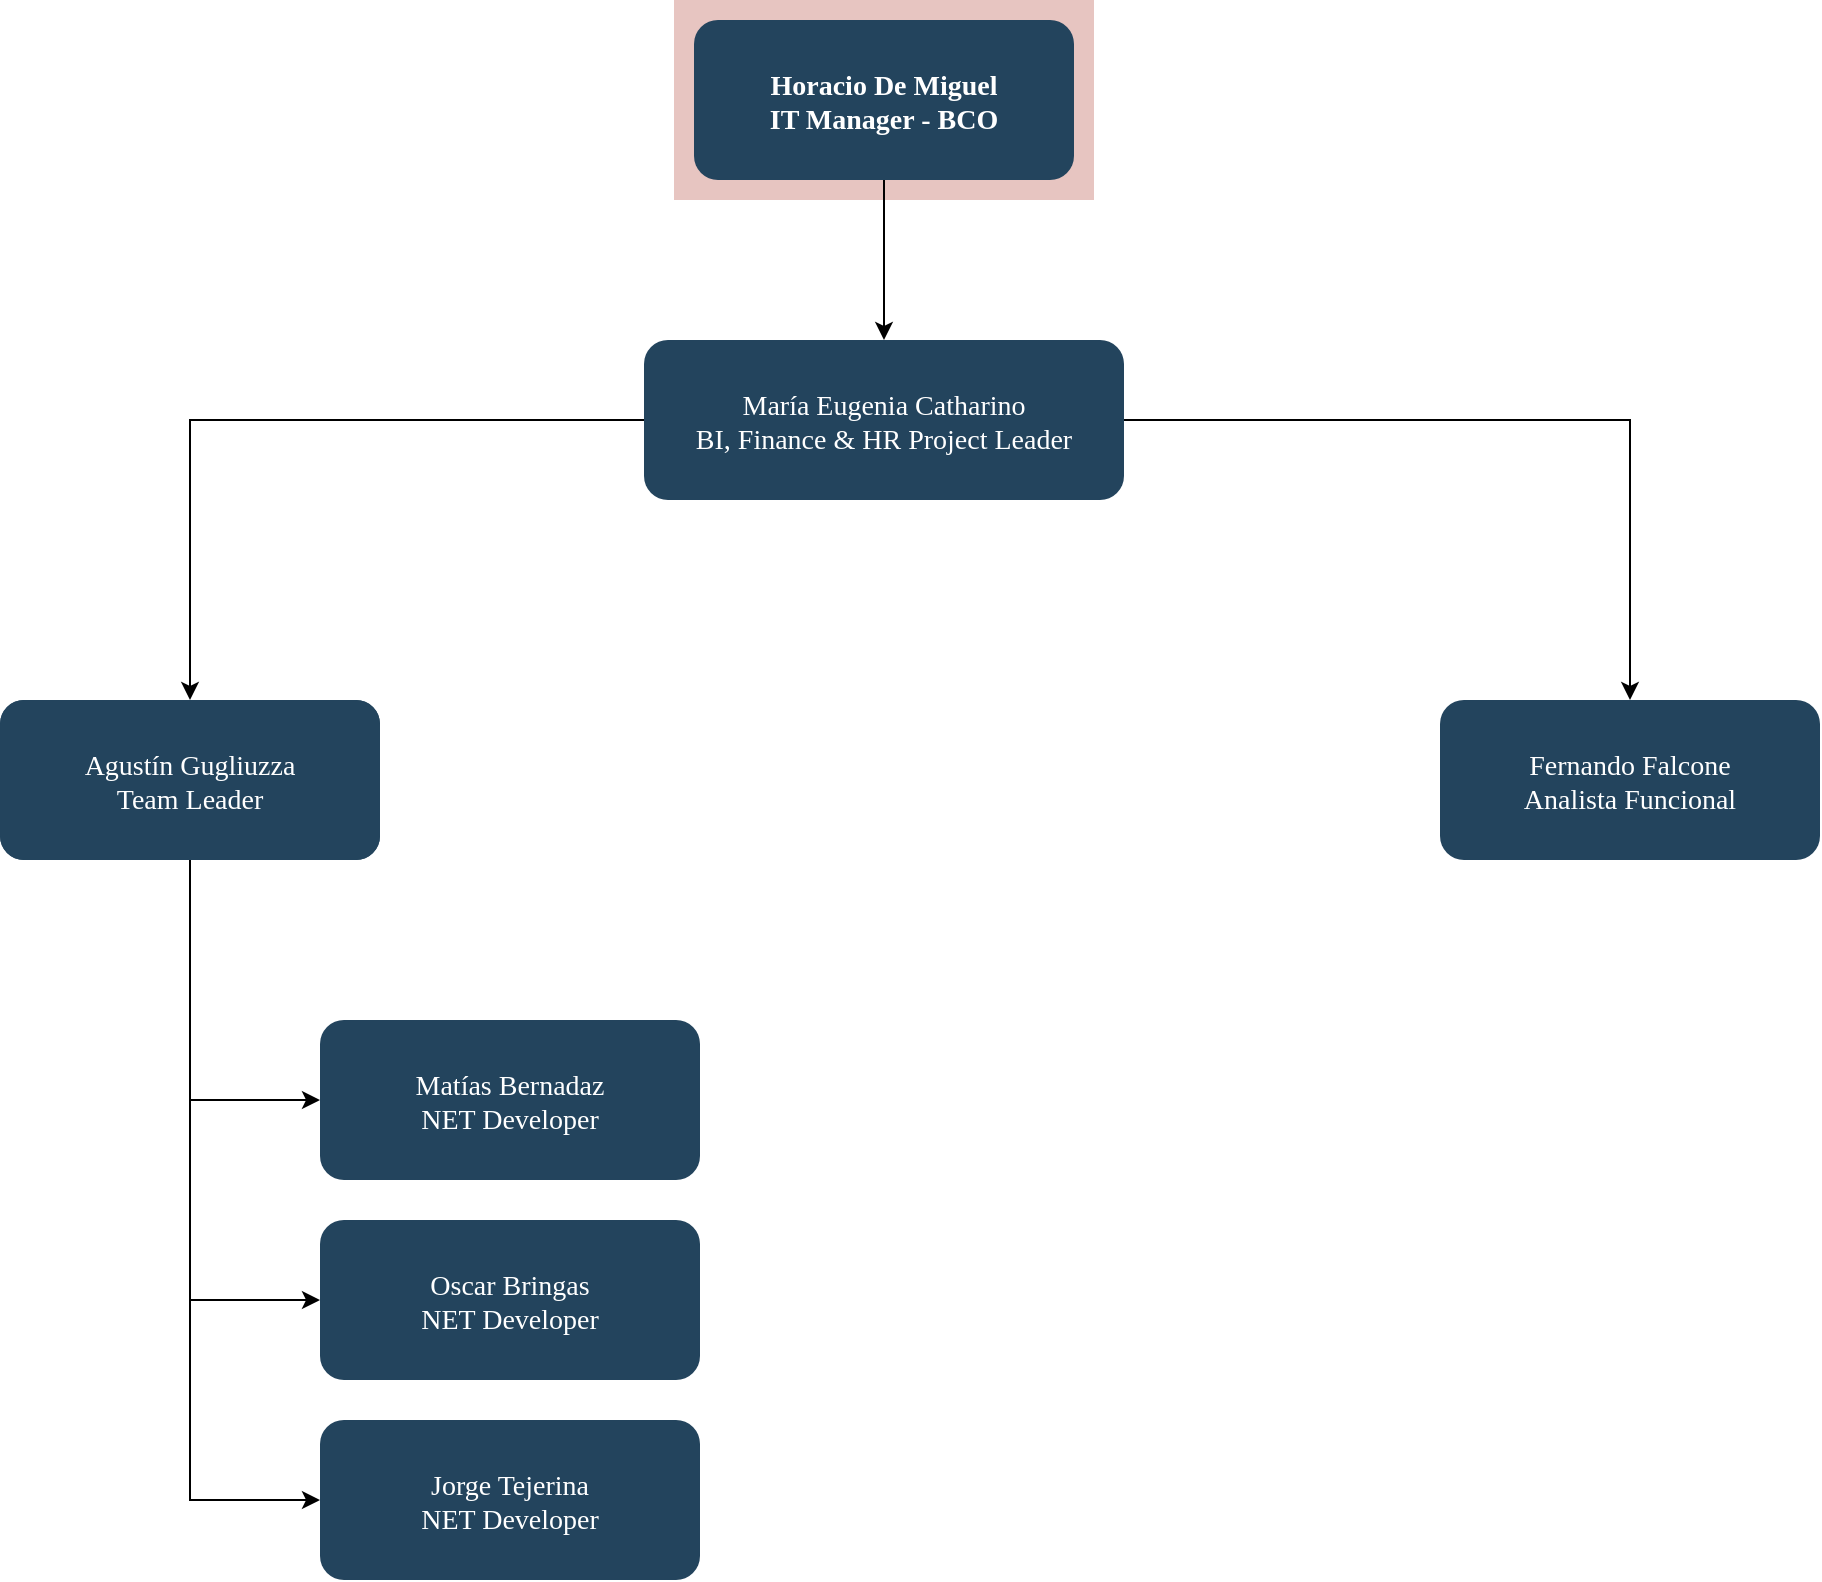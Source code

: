 <mxfile version="21.0.6" type="github"><diagram id="rTWaJp8-1eQa2MGU7EX5" name="Página-1"><mxGraphModel dx="1617" dy="764" grid="1" gridSize="10" guides="1" tooltips="1" connect="1" arrows="1" fold="1" page="1" pageScale="1.5" pageWidth="1169" pageHeight="827" background="none" math="0" shadow="0"><root><mxCell id="0"/><mxCell id="1" parent="0"/><mxCell id="DWMZyV54tb_9jawCvtNL-126" value="" style="group" parent="1" vertex="1" connectable="0"><mxGeometry x="747" y="90.0" width="210" height="100.0" as="geometry"/></mxCell><mxCell id="123" value="" style="fillColor=#AE4132;strokeColor=none;opacity=30;" parent="DWMZyV54tb_9jawCvtNL-126" vertex="1"><mxGeometry width="210" height="100.0" as="geometry"/></mxCell><mxCell id="2" value="Horacio De Miguel&#10;IT Manager - BCO" style="rounded=1;fillColor=#23445D;gradientColor=none;strokeColor=none;fontColor=#FFFFFF;fontStyle=1;fontFamily=Tahoma;fontSize=14" parent="DWMZyV54tb_9jawCvtNL-126" vertex="1"><mxGeometry x="10" y="10.0" width="190" height="80" as="geometry"/></mxCell><mxCell id="DWMZyV54tb_9jawCvtNL-130" value="" style="edgeStyle=orthogonalEdgeStyle;rounded=0;orthogonalLoop=1;jettySize=auto;html=1;" parent="1" source="DWMZyV54tb_9jawCvtNL-127" target="DWMZyV54tb_9jawCvtNL-129" edge="1"><mxGeometry relative="1" as="geometry"/></mxCell><mxCell id="DWMZyV54tb_9jawCvtNL-132" value="" style="edgeStyle=orthogonalEdgeStyle;rounded=0;orthogonalLoop=1;jettySize=auto;html=1;" parent="1" source="DWMZyV54tb_9jawCvtNL-127" target="DWMZyV54tb_9jawCvtNL-131" edge="1"><mxGeometry relative="1" as="geometry"/></mxCell><mxCell id="DWMZyV54tb_9jawCvtNL-127" value="María Eugenia Catharino&#10;BI, Finance &amp; HR Project Leader" style="rounded=1;fillColor=#23445D;gradientColor=none;strokeColor=none;fontColor=#FFFFFF;fontStyle=0;fontFamily=Tahoma;fontSize=14" parent="1" vertex="1"><mxGeometry x="732" y="260" width="240" height="80" as="geometry"/></mxCell><mxCell id="DWMZyV54tb_9jawCvtNL-128" value="" style="edgeStyle=orthogonalEdgeStyle;rounded=0;orthogonalLoop=1;jettySize=auto;html=1;" parent="1" source="2" target="DWMZyV54tb_9jawCvtNL-127" edge="1"><mxGeometry relative="1" as="geometry"/></mxCell><mxCell id="DWMZyV54tb_9jawCvtNL-129" value="María Eugenia Catharino" style="rounded=1;fillColor=#23445D;gradientColor=none;strokeColor=none;fontColor=#FFFFFF;fontStyle=1;fontFamily=Tahoma;fontSize=14" parent="1" vertex="1"><mxGeometry x="410" y="440" width="190" height="80" as="geometry"/></mxCell><mxCell id="DWMZyV54tb_9jawCvtNL-131" value="Fernando Falcone&#10;Analista Funcional" style="rounded=1;fillColor=#23445D;gradientColor=none;strokeColor=none;fontColor=#FFFFFF;fontStyle=0;fontFamily=Tahoma;fontSize=14" parent="1" vertex="1"><mxGeometry x="1130" y="440" width="190" height="80" as="geometry"/></mxCell><mxCell id="FzxCp618rtiSNcDtyoxv-124" value="" style="edgeStyle=orthogonalEdgeStyle;rounded=0;orthogonalLoop=1;jettySize=auto;html=1;" edge="1" parent="1" source="DWMZyV54tb_9jawCvtNL-133" target="FzxCp618rtiSNcDtyoxv-123"><mxGeometry relative="1" as="geometry"><Array as="points"><mxPoint x="505" y="640"/></Array></mxGeometry></mxCell><mxCell id="FzxCp618rtiSNcDtyoxv-126" value="" style="edgeStyle=orthogonalEdgeStyle;rounded=0;orthogonalLoop=1;jettySize=auto;html=1;" edge="1" parent="1" source="DWMZyV54tb_9jawCvtNL-133" target="FzxCp618rtiSNcDtyoxv-125"><mxGeometry relative="1" as="geometry"><Array as="points"><mxPoint x="505" y="740"/></Array></mxGeometry></mxCell><mxCell id="FzxCp618rtiSNcDtyoxv-128" value="" style="edgeStyle=orthogonalEdgeStyle;rounded=0;orthogonalLoop=1;jettySize=auto;html=1;" edge="1" parent="1" source="DWMZyV54tb_9jawCvtNL-133" target="FzxCp618rtiSNcDtyoxv-127"><mxGeometry relative="1" as="geometry"><Array as="points"><mxPoint x="505" y="840"/></Array></mxGeometry></mxCell><mxCell id="DWMZyV54tb_9jawCvtNL-133" value="Agustín Gugliuzza&#10;Team Leader" style="rounded=1;fillColor=#23445D;gradientColor=none;strokeColor=none;fontColor=#FFFFFF;fontStyle=0;fontFamily=Tahoma;fontSize=14" parent="1" vertex="1"><mxGeometry x="410" y="440" width="190" height="80" as="geometry"/></mxCell><mxCell id="FzxCp618rtiSNcDtyoxv-123" value="Matías Bernadaz&#10;NET Developer" style="rounded=1;fillColor=#23445D;gradientColor=none;strokeColor=none;fontColor=#FFFFFF;fontStyle=0;fontFamily=Tahoma;fontSize=14" vertex="1" parent="1"><mxGeometry x="570" y="600" width="190" height="80" as="geometry"/></mxCell><mxCell id="FzxCp618rtiSNcDtyoxv-125" value="Oscar Bringas&#10;NET Developer" style="rounded=1;fillColor=#23445D;gradientColor=none;strokeColor=none;fontColor=#FFFFFF;fontStyle=0;fontFamily=Tahoma;fontSize=14" vertex="1" parent="1"><mxGeometry x="570" y="700" width="190" height="80" as="geometry"/></mxCell><mxCell id="FzxCp618rtiSNcDtyoxv-127" value="Jorge Tejerina&#10;NET Developer" style="rounded=1;fillColor=#23445D;gradientColor=none;strokeColor=none;fontColor=#FFFFFF;fontStyle=0;fontFamily=Tahoma;fontSize=14" vertex="1" parent="1"><mxGeometry x="570" y="800" width="190" height="80" as="geometry"/></mxCell></root></mxGraphModel></diagram></mxfile>